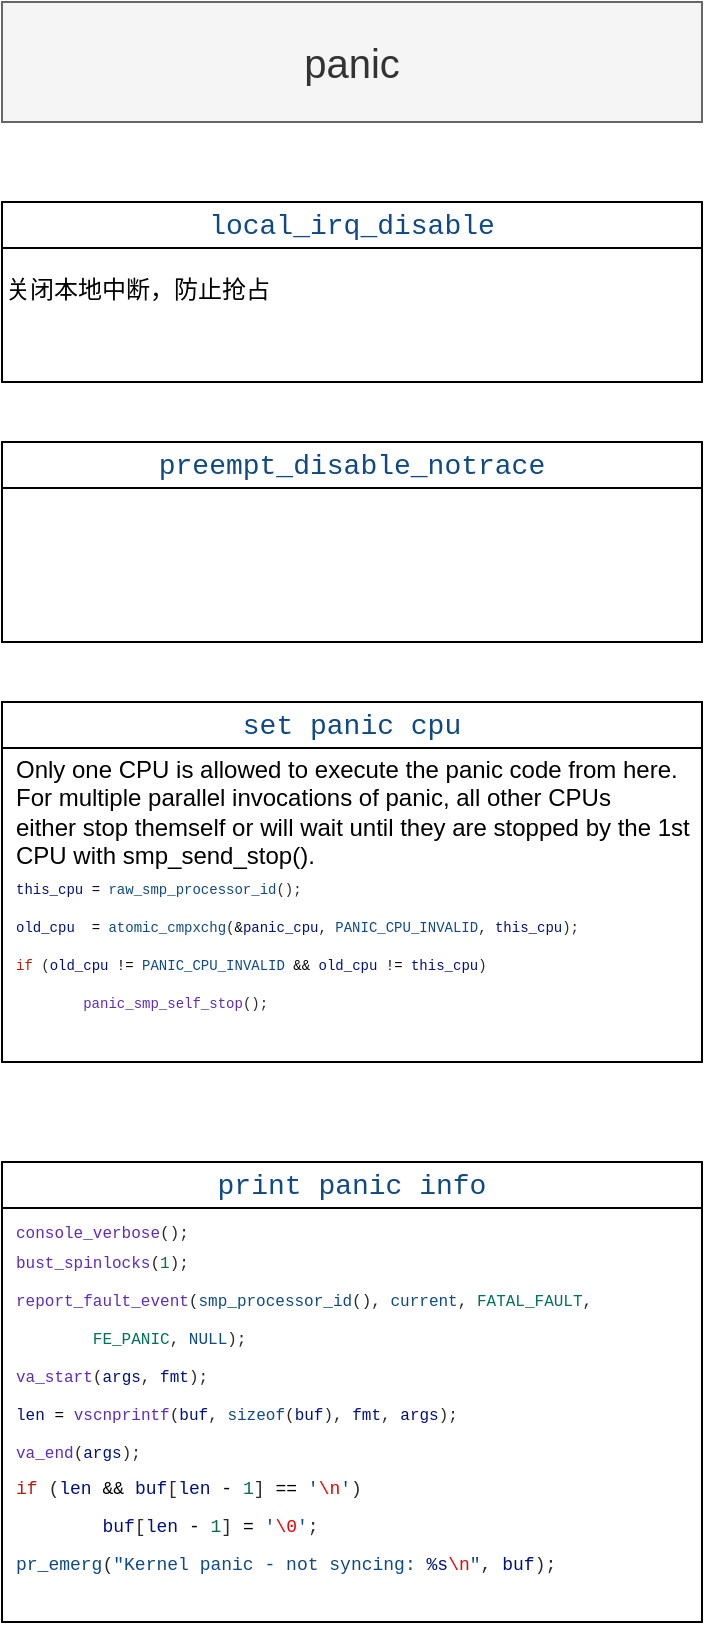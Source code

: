 <mxfile version="24.6.4" type="github">
  <diagram id="C5RBs43oDa-KdzZeNtuy" name="Page-1">
    <mxGraphModel dx="988" dy="527" grid="1" gridSize="10" guides="1" tooltips="1" connect="1" arrows="1" fold="1" page="1" pageScale="1" pageWidth="827" pageHeight="1169" math="0" shadow="0">
      <root>
        <mxCell id="WIyWlLk6GJQsqaUBKTNV-0" />
        <mxCell id="WIyWlLk6GJQsqaUBKTNV-1" parent="WIyWlLk6GJQsqaUBKTNV-0" />
        <mxCell id="ychZ0iz0b31LSRpyrO0U-0" value="&lt;div style=&quot;color: #292929;background-color: #ffffff;font-family: Consolas, &#39;Courier New&#39;, monospace;font-weight: normal;font-size: 14px;line-height: 19px;white-space: pre;&quot;&gt;&lt;span style=&quot;color: #0f4a85;&quot;&gt;local_irq_disable&lt;/span&gt;&lt;/div&gt;" style="swimlane;whiteSpace=wrap;html=1;" vertex="1" parent="WIyWlLk6GJQsqaUBKTNV-1">
          <mxGeometry x="50" y="270" width="350" height="90" as="geometry" />
        </mxCell>
        <mxCell id="ychZ0iz0b31LSRpyrO0U-9" value="&lt;div&gt;关闭本地中断，防止抢占&lt;/div&gt;" style="text;strokeColor=none;align=left;fillColor=none;html=1;verticalAlign=top;whiteSpace=wrap;rounded=0;" vertex="1" parent="ychZ0iz0b31LSRpyrO0U-0">
          <mxGeometry y="30" width="340" height="30" as="geometry" />
        </mxCell>
        <mxCell id="ychZ0iz0b31LSRpyrO0U-3" value="&lt;font style=&quot;font-size: 20px;&quot;&gt;panic&lt;/font&gt;" style="rounded=0;whiteSpace=wrap;html=1;fillColor=#f5f5f5;fontColor=#333333;strokeColor=#666666;" vertex="1" parent="WIyWlLk6GJQsqaUBKTNV-1">
          <mxGeometry x="50" y="170" width="350" height="60" as="geometry" />
        </mxCell>
        <mxCell id="ychZ0iz0b31LSRpyrO0U-4" value="&lt;div style=&quot;color: #292929;background-color: #ffffff;font-family: Consolas, &#39;Courier New&#39;, monospace;font-weight: normal;font-size: 14px;line-height: 19px;white-space: pre;&quot;&gt;&lt;div style=&quot;line-height: 19px;&quot;&gt;&lt;span style=&quot;color: #0f4a85;&quot;&gt;preempt_disable_notrace&lt;/span&gt;&lt;/div&gt;&lt;/div&gt;" style="swimlane;whiteSpace=wrap;html=1;" vertex="1" parent="WIyWlLk6GJQsqaUBKTNV-1">
          <mxGeometry x="50" y="390" width="350" height="100" as="geometry" />
        </mxCell>
        <mxCell id="ychZ0iz0b31LSRpyrO0U-5" value="&lt;div style=&quot;color: #292929;background-color: #ffffff;font-family: Consolas, &#39;Courier New&#39;, monospace;font-weight: normal;font-size: 14px;line-height: 19px;white-space: pre;&quot;&gt;&lt;div style=&quot;line-height: 19px;&quot;&gt;&lt;span style=&quot;color: #0f4a85;&quot;&gt;set panic cpu&lt;/span&gt;&lt;/div&gt;&lt;/div&gt;" style="swimlane;whiteSpace=wrap;html=1;" vertex="1" parent="WIyWlLk6GJQsqaUBKTNV-1">
          <mxGeometry x="50" y="520" width="350" height="180" as="geometry" />
        </mxCell>
        <mxCell id="ychZ0iz0b31LSRpyrO0U-6" value="&lt;div&gt;Only one CPU is allowed to execute the panic code from here. For&lt;span style=&quot;background-color: initial;&quot;&gt;&amp;nbsp;multiple parallel invocations of panic, all other CPUs either&amp;nbsp;&lt;/span&gt;&lt;span style=&quot;background-color: initial;&quot;&gt;stop themself or will wait until they are stopped by the 1st CPU&lt;/span&gt;&lt;span style=&quot;background-color: initial;&quot;&gt;&amp;nbsp;with smp_send_stop().&lt;/span&gt;&lt;/div&gt;&lt;div style=&quot;font-size: 7px;&quot;&gt;&lt;div style=&quot;color: rgb(41, 41, 41); background-color: rgb(255, 255, 255); font-family: Consolas, &amp;quot;Courier New&amp;quot;, monospace; line-height: 19px; white-space: pre;&quot;&gt;&lt;div&gt;&lt;span style=&quot;color: #001080;&quot;&gt;this_cpu&lt;/span&gt; &lt;span style=&quot;color: #000000;&quot;&gt;=&lt;/span&gt; &lt;span style=&quot;color: #0f4a85;&quot;&gt;raw_smp_processor_id&lt;/span&gt;();&lt;/div&gt;&lt;div&gt;&lt;span style=&quot;color: #001080;&quot;&gt;old_cpu&lt;/span&gt; &amp;nbsp;&lt;span style=&quot;color: #000000;&quot;&gt;=&lt;/span&gt; &lt;span style=&quot;color: #0f4a85;&quot;&gt;atomic_cmpxchg&lt;/span&gt;(&lt;span style=&quot;color: #000000;&quot;&gt;&amp;amp;&lt;/span&gt;&lt;span style=&quot;color: #001080;&quot;&gt;panic_cpu&lt;/span&gt;, &lt;span style=&quot;color: #0f4a85;&quot;&gt;PANIC_CPU_INVALID&lt;/span&gt;, &lt;span style=&quot;color: #001080;&quot;&gt;this_cpu&lt;/span&gt;);&lt;/div&gt;&lt;div&gt;&lt;span style=&quot;color: #b5200d;&quot;&gt;if&lt;/span&gt; (&lt;span style=&quot;color: #001080;&quot;&gt;old_cpu&lt;/span&gt; &lt;span style=&quot;color: #000000;&quot;&gt;!=&lt;/span&gt; &lt;span style=&quot;color: #0f4a85;&quot;&gt;PANIC_CPU_INVALID&lt;/span&gt; &lt;span style=&quot;color: #000000;&quot;&gt;&amp;amp;&amp;amp;&lt;/span&gt; &lt;span style=&quot;color: #001080;&quot;&gt;old_cpu&lt;/span&gt; &lt;span style=&quot;color: #000000;&quot;&gt;!=&lt;/span&gt; &lt;span style=&quot;color: #001080;&quot;&gt;this_cpu&lt;/span&gt;)&lt;/div&gt;&lt;div&gt;&amp;nbsp; &amp;nbsp; &amp;nbsp; &amp;nbsp; &lt;span style=&quot;color: #5e2cbc;&quot;&gt;panic_smp_self_stop&lt;/span&gt;();&lt;/div&gt;&lt;/div&gt;&lt;/div&gt;" style="text;strokeColor=none;align=left;fillColor=none;html=1;verticalAlign=top;whiteSpace=wrap;rounded=0;" vertex="1" parent="ychZ0iz0b31LSRpyrO0U-5">
          <mxGeometry x="5" y="20" width="340" height="150" as="geometry" />
        </mxCell>
        <mxCell id="ychZ0iz0b31LSRpyrO0U-7" value="&lt;div style=&quot;color: #292929;background-color: #ffffff;font-family: Consolas, &#39;Courier New&#39;, monospace;font-weight: normal;font-size: 14px;line-height: 19px;white-space: pre;&quot;&gt;&lt;div style=&quot;line-height: 19px;&quot;&gt;&lt;span style=&quot;color: #0f4a85;&quot;&gt;print panic info&lt;/span&gt;&lt;/div&gt;&lt;/div&gt;" style="swimlane;whiteSpace=wrap;html=1;" vertex="1" parent="WIyWlLk6GJQsqaUBKTNV-1">
          <mxGeometry x="50" y="750" width="350" height="230" as="geometry" />
        </mxCell>
        <mxCell id="ychZ0iz0b31LSRpyrO0U-8" value="&lt;div&gt;&lt;span style=&quot;background-color: rgb(255, 255, 255); font-family: Consolas, &amp;quot;Courier New&amp;quot;, monospace; font-size: 8px; white-space: pre; color: rgb(94, 44, 188);&quot;&gt;console_verbose&lt;/span&gt;&lt;span style=&quot;background-color: rgb(255, 255, 255); color: rgb(41, 41, 41); font-family: Consolas, &amp;quot;Courier New&amp;quot;, monospace; font-size: 8px; white-space: pre;&quot;&gt;();&lt;/span&gt;&lt;br&gt;&lt;/div&gt;&lt;div style=&quot;font-size: 7px;&quot;&gt;&lt;div style=&quot;color: rgb(41, 41, 41); background-color: rgb(255, 255, 255); font-family: Consolas, &amp;quot;Courier New&amp;quot;, monospace; line-height: 19px; white-space: pre; font-size: 8px;&quot;&gt;&lt;div style=&quot;line-height: 19px;&quot;&gt;&lt;div&gt;&lt;span style=&quot;color: #5e2cbc;&quot;&gt;bust_spinlocks&lt;/span&gt;(&lt;span style=&quot;color: #096d48;&quot;&gt;1&lt;/span&gt;);&lt;/div&gt;&lt;div&gt;&lt;span style=&quot;color: rgb(94, 44, 188);&quot;&gt;report_fault_event&lt;/span&gt;(&lt;span style=&quot;color: rgb(15, 74, 133);&quot;&gt;smp_processor_id&lt;/span&gt;(), &lt;span style=&quot;color: rgb(15, 74, 133);&quot;&gt;current&lt;/span&gt;, &lt;span style=&quot;color: rgb(2, 113, 93);&quot;&gt;FATAL_FAULT&lt;/span&gt;,&lt;/div&gt;&lt;div&gt;&amp;nbsp; &amp;nbsp; &amp;nbsp; &amp;nbsp; &lt;span style=&quot;color: #02715d;&quot;&gt;FE_PANIC&lt;/span&gt;, &lt;span style=&quot;color: #0f4a85;&quot;&gt;NULL&lt;/span&gt;);&lt;/div&gt;&lt;div&gt;&lt;span style=&quot;color: #5e2cbc;&quot;&gt;va_start&lt;/span&gt;(&lt;span style=&quot;color: #001080;&quot;&gt;args&lt;/span&gt;, &lt;span style=&quot;color: #001080;&quot;&gt;fmt&lt;/span&gt;);&lt;/div&gt;&lt;div&gt;&lt;span style=&quot;color: #001080;&quot;&gt;len&lt;/span&gt; &lt;span style=&quot;color: #000000;&quot;&gt;=&lt;/span&gt; &lt;span style=&quot;color: #5e2cbc;&quot;&gt;vscnprintf&lt;/span&gt;(&lt;span style=&quot;color: #001080;&quot;&gt;buf&lt;/span&gt;, &lt;span style=&quot;color: #0f4a85;&quot;&gt;sizeof&lt;/span&gt;(&lt;span style=&quot;color: #001080;&quot;&gt;buf&lt;/span&gt;), &lt;span style=&quot;color: #001080;&quot;&gt;fmt&lt;/span&gt;, &lt;span style=&quot;color: #001080;&quot;&gt;args&lt;/span&gt;);&lt;/div&gt;&lt;div&gt;&lt;span style=&quot;color: #5e2cbc;&quot;&gt;va_end&lt;/span&gt;(&lt;span style=&quot;color: #001080;&quot;&gt;args&lt;/span&gt;);&lt;/div&gt;&lt;div style=&quot;font-size: 9px;&quot;&gt;&lt;div style=&quot;line-height: 19px;&quot;&gt;&lt;div&gt;&lt;span style=&quot;color: #b5200d;&quot;&gt;if&lt;/span&gt; (&lt;span style=&quot;color: #001080;&quot;&gt;len&lt;/span&gt; &lt;span style=&quot;color: #000000;&quot;&gt;&amp;amp;&amp;amp;&lt;/span&gt; &lt;span style=&quot;color: #001080;&quot;&gt;buf&lt;/span&gt;[&lt;span style=&quot;color: #001080;&quot;&gt;len&lt;/span&gt; &lt;span style=&quot;color: #000000;&quot;&gt;-&lt;/span&gt; &lt;span style=&quot;color: #096d48;&quot;&gt;1&lt;/span&gt;] &lt;span style=&quot;color: #000000;&quot;&gt;==&lt;/span&gt; &lt;span style=&quot;color: #0f4a85;&quot;&gt;&#39;&lt;/span&gt;&lt;span style=&quot;color: #ee0000;&quot;&gt;\n&lt;/span&gt;&lt;span style=&quot;color: #0f4a85;&quot;&gt;&#39;&lt;/span&gt;)&lt;/div&gt;&lt;div&gt;&amp;nbsp; &amp;nbsp; &amp;nbsp; &amp;nbsp; &lt;span style=&quot;color: #001080;&quot;&gt;buf&lt;/span&gt;[&lt;span style=&quot;color: #001080;&quot;&gt;len&lt;/span&gt; &lt;span style=&quot;color: #000000;&quot;&gt;-&lt;/span&gt; &lt;span style=&quot;color: #096d48;&quot;&gt;1&lt;/span&gt;] &lt;span style=&quot;color: #000000;&quot;&gt;=&lt;/span&gt; &lt;span style=&quot;color: #0f4a85;&quot;&gt;&#39;&lt;/span&gt;&lt;span style=&quot;color: #ee0000;&quot;&gt;\0&lt;/span&gt;&lt;span style=&quot;color: #0f4a85;&quot;&gt;&#39;&lt;/span&gt;;&lt;/div&gt;&lt;div&gt;&lt;span style=&quot;color: #0f4a85;&quot;&gt;pr_emerg&lt;/span&gt;(&lt;span style=&quot;color: #0f4a85;&quot;&gt;&quot;Kernel panic - not syncing: &lt;/span&gt;&lt;span style=&quot;color: #001080;&quot;&gt;%s&lt;/span&gt;&lt;span style=&quot;color: #ee0000;&quot;&gt;\n&lt;/span&gt;&lt;span style=&quot;color: #0f4a85;&quot;&gt;&quot;&lt;/span&gt;, &lt;span style=&quot;color: #001080;&quot;&gt;buf&lt;/span&gt;);&lt;/div&gt;&lt;/div&gt;&lt;/div&gt;&lt;/div&gt;&lt;/div&gt;&lt;/div&gt;" style="text;strokeColor=none;align=left;fillColor=none;html=1;verticalAlign=top;whiteSpace=wrap;rounded=0;" vertex="1" parent="ychZ0iz0b31LSRpyrO0U-7">
          <mxGeometry x="5" y="20" width="340" height="210" as="geometry" />
        </mxCell>
      </root>
    </mxGraphModel>
  </diagram>
</mxfile>
